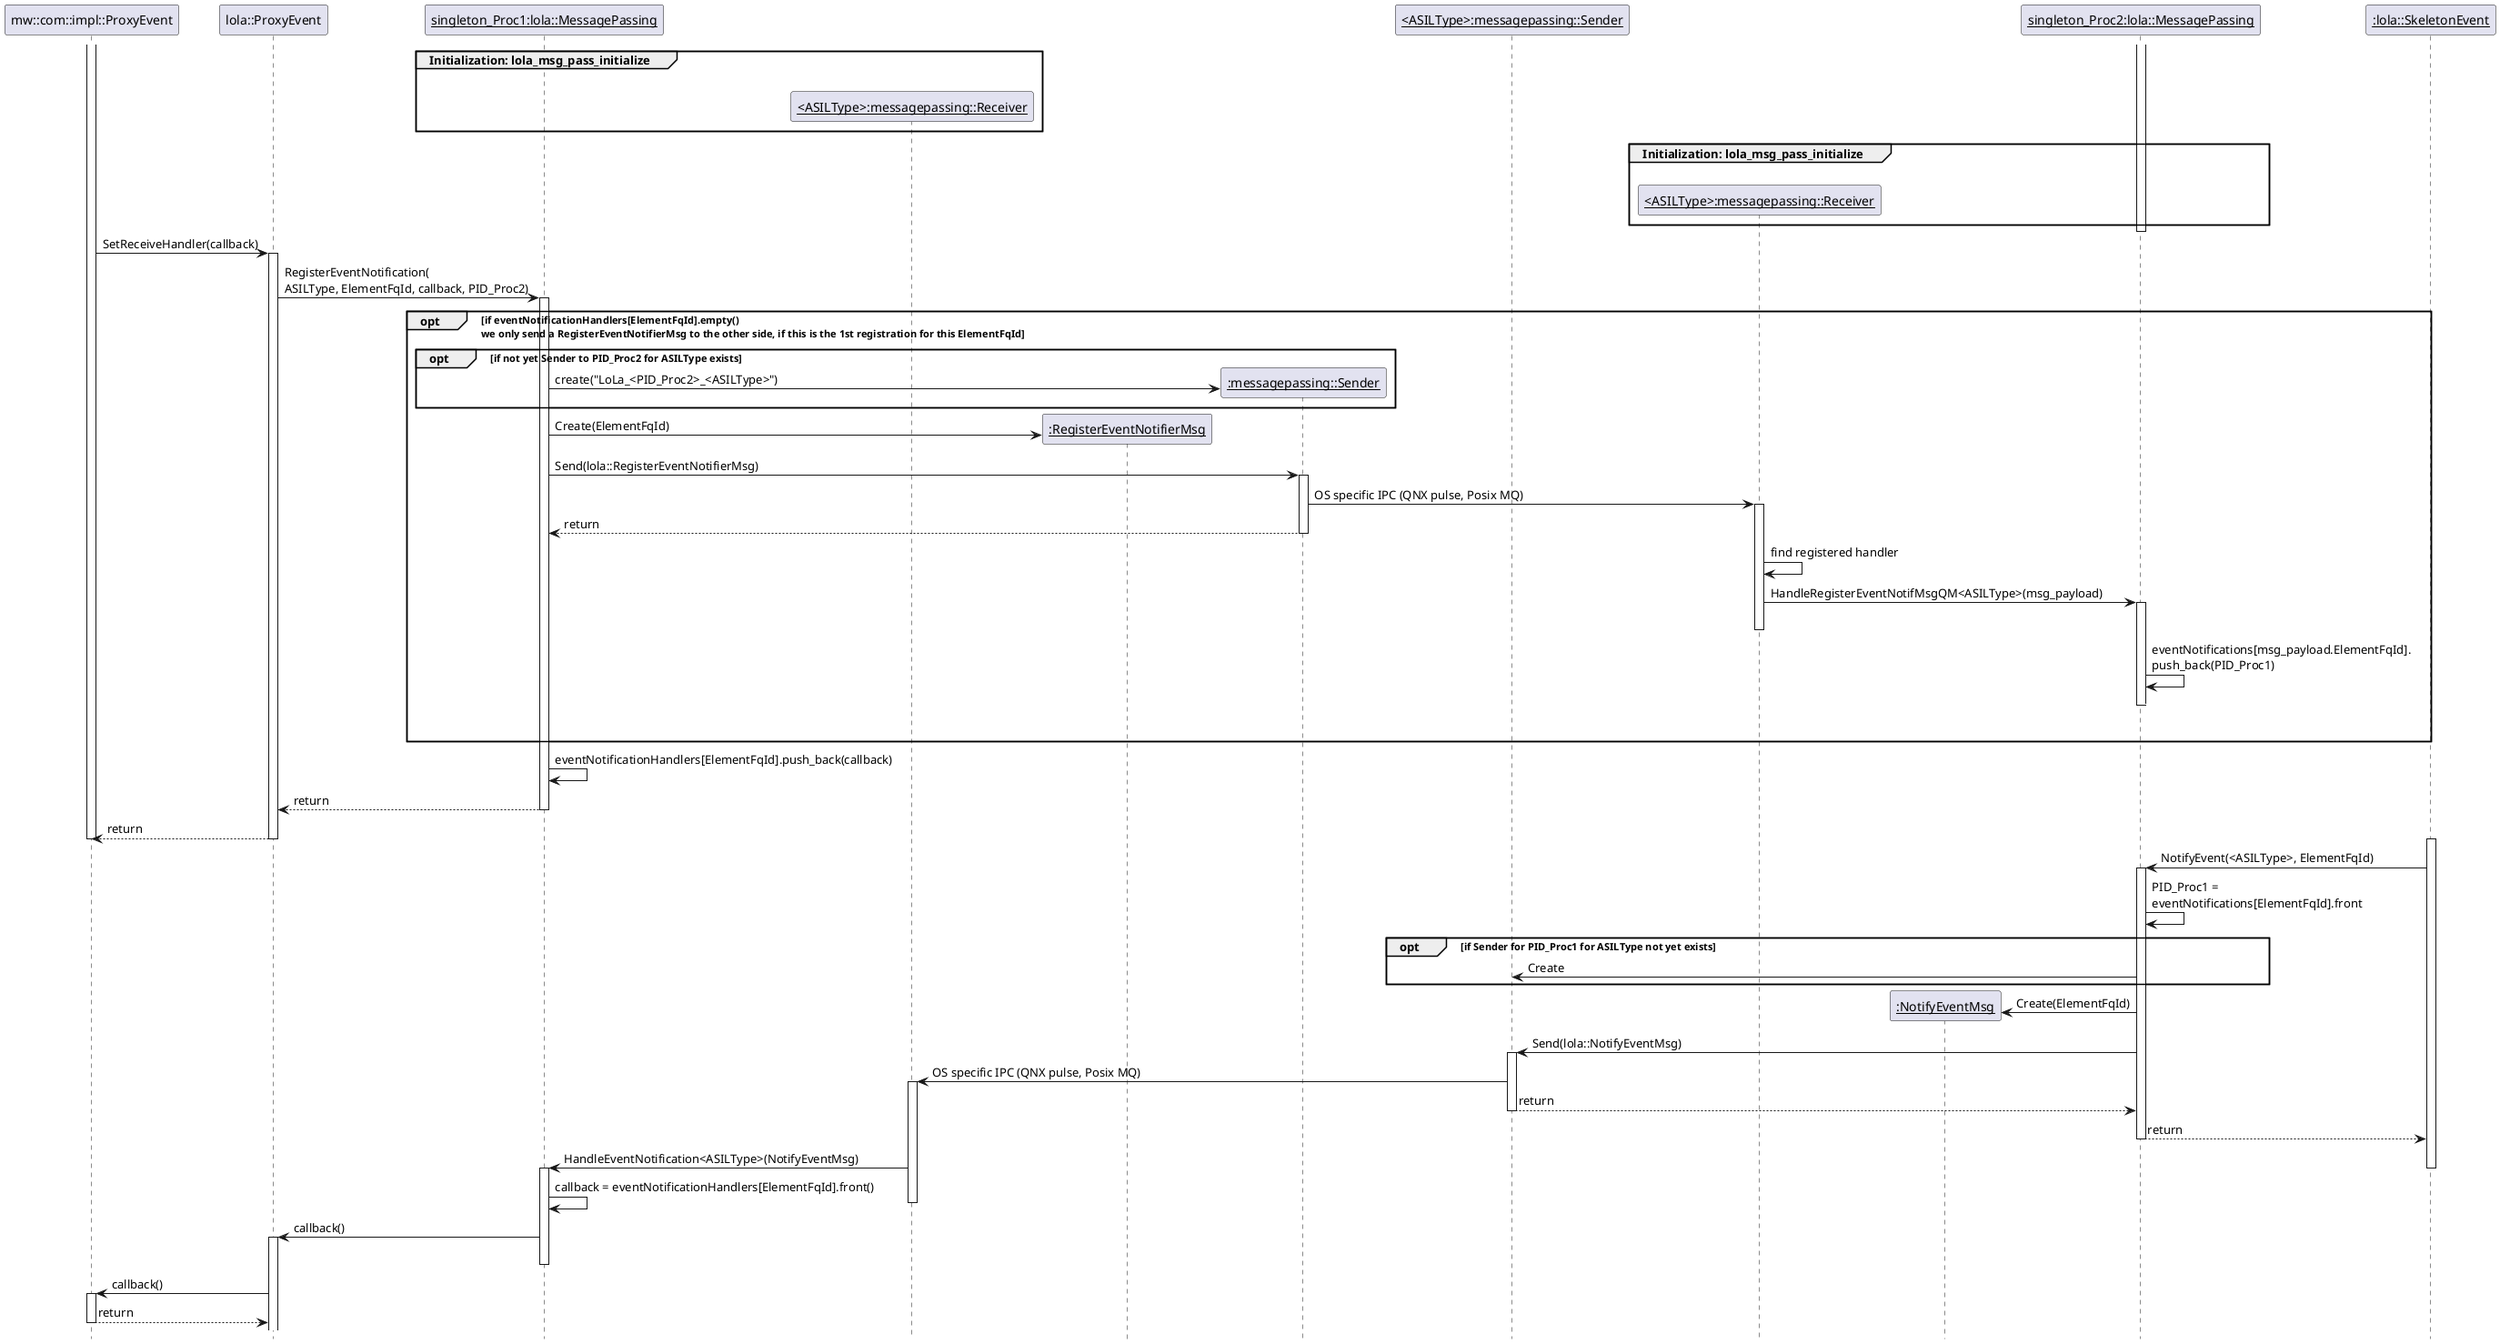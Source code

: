 @startuml lola_msg_pass_event_notify

hide footbox

participant "mw::com::impl::ProxyEvent" as ProxyEvent
participant "lola::ProxyEvent" as LolaProxyEvent
participant "<u>singleton_Proc1:lola::MessagePassing</u>" as MessagePassingProc1
participant "<u><ASILType>:messagepassing::Receiver</u>" as ReceiverProc1
participant "<u>:RegisterEventNotifierMsg</u>" as RegisterEventNotifierMsg
participant "<u>:messagepassing::Sender</u>" as SenderProc1
participant "<u><ASILType>:messagepassing::Sender</u>" as SenderProc2
participant "<u><ASILType>:messagepassing::Receiver</u>" as ReceiverProc2
participant "<u>:NotifyEventMsg</u>" as NotifyEventMsg
participant "<u>singleton_Proc2:lola::MessagePassing</u>" as MessagePassingProc2
participant "<u>:lola::SkeletonEvent</u>" as SkeletonEvent

group Initialization: lola_msg_pass_initialize
    |||
    create ReceiverProc1
    MessagePassingProc1 -[#white]> ReceiverProc1
end

activate MessagePassingProc2
group Initialization: lola_msg_pass_initialize
    |||
    create ReceiverProc2
    MessagePassingProc2 -[#white]> ReceiverProc2
end
deactivate MessagePassingProc2

activate ProxyEvent
ProxyEvent -> LolaProxyEvent : SetReceiveHandler(callback)
activate LolaProxyEvent
LolaProxyEvent -> MessagePassingProc1 : RegisterEventNotification(\nASILType, ElementFqId, callback, PID_Proc2)
activate MessagePassingProc1
opt if eventNotificationHandlers[ElementFqId].empty()\nwe only send a RegisterEventNotifierMsg to the other side, if this is the 1st registration for this ElementFqId
    opt if not yet Sender to PID_Proc2 for ASILType exists
        create SenderProc1
        MessagePassingProc1 -> SenderProc1 : create("LoLa_<PID_Proc2>_<ASILType>")
    end
    create RegisterEventNotifierMsg
    MessagePassingProc1 -> RegisterEventNotifierMsg : Create(ElementFqId)
    MessagePassingProc1 -> SenderProc1 : Send(lola::RegisterEventNotifierMsg)
    activate SenderProc1
    SenderProc1 -> ReceiverProc2 : OS specific IPC (QNX pulse, Posix MQ)
    activate ReceiverProc2
    SenderProc1 --> MessagePassingProc1 : return
    deactivate SenderProc1
    ReceiverProc2 -> ReceiverProc2 : find registered handler
    ReceiverProc2 -> MessagePassingProc2 : HandleRegisterEventNotifMsgQM<ASILType>(msg_payload)
    activate MessagePassingProc2
    deactivate ReceiverProc2
    MessagePassingProc2 -> MessagePassingProc2 : eventNotifications[msg_payload.ElementFqId].\npush_back(PID_Proc1)
    MessagePassingProc2 -[#white]> MessagePassingProc2
    |||
    deactivate MessagePassingProc2
end

MessagePassingProc1 -> MessagePassingProc1 : eventNotificationHandlers[ElementFqId].push_back(callback)

MessagePassingProc1 --> LolaProxyEvent : return
deactivate MessagePassingProc1
LolaProxyEvent --> ProxyEvent : return
deactivate LolaProxyEvent
'TODO extend life line of ProxyEvent
deactivate ProxyEvent

activate SkeletonEvent
SkeletonEvent -> MessagePassingProc2 : NotifyEvent(<ASILType>, ElementFqId)
activate MessagePassingProc2
MessagePassingProc2 -> MessagePassingProc2 : PID_Proc1 =\neventNotifications[ElementFqId].front
opt if Sender for PID_Proc1 for ASILType not yet exists
    MessagePassingProc2 -> SenderProc2 : Create
end
create NotifyEventMsg
MessagePassingProc2 -> NotifyEventMsg : Create(ElementFqId)
MessagePassingProc2 -> SenderProc2 : Send(lola::NotifyEventMsg)
activate SenderProc2

SenderProc2 -> ReceiverProc1 : OS specific IPC (QNX pulse, Posix MQ)
activate ReceiverProc1
SenderProc2 --> MessagePassingProc2 : return
deactivate SenderProc2
MessagePassingProc2 --> SkeletonEvent : return
deactivate MessagePassingProc2

ReceiverProc1 -> MessagePassingProc1 : HandleEventNotification<ASILType>(NotifyEventMsg)
deactivate SkeletonEvent
activate MessagePassingProc1
MessagePassingProc1 -> MessagePassingProc1 : callback = eventNotificationHandlers[ElementFqId].front()
deactivate ReceiverProc1

MessagePassingProc1 -> LolaProxyEvent : callback()
activate LolaProxyEvent
deactivate MessagePassingProc1

LolaProxyEvent -> ProxyEvent : callback()
activate ProxyEvent
ProxyEvent --> LolaProxyEvent : return
deactivate ProxyEvent

@enduml
